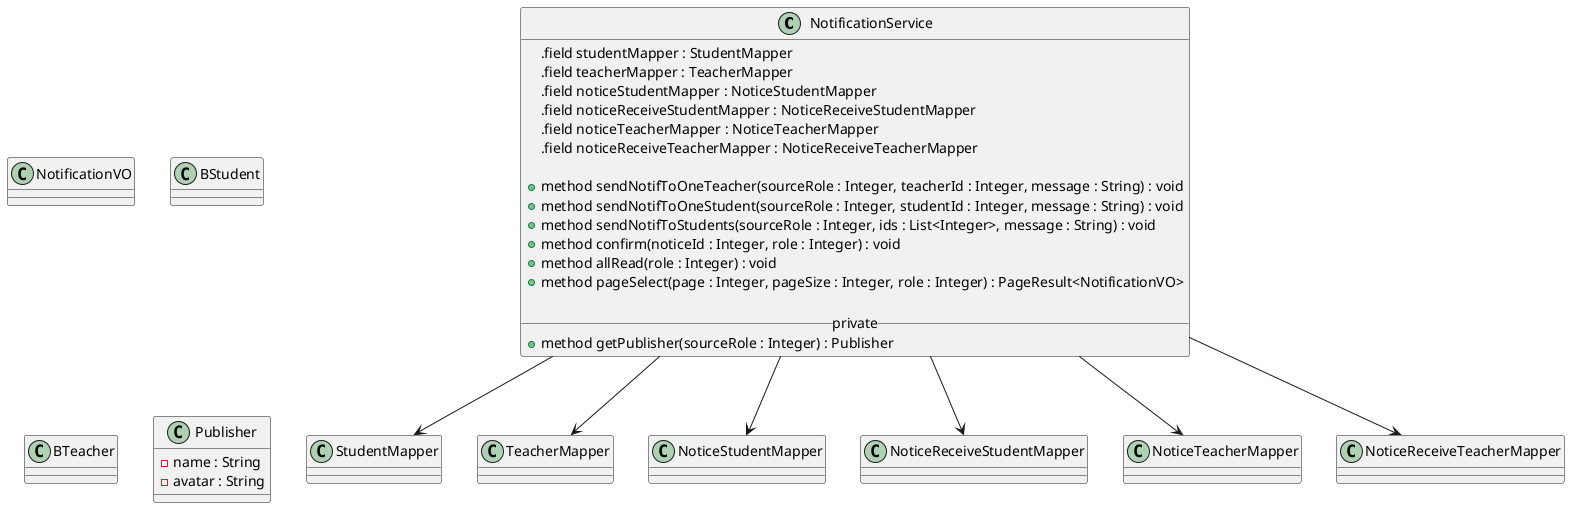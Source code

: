 @startuml
!define SERVICE_CLASS class
!define AUTOWIRED_FIELD .field
!define METHOD + method

SERVICE_CLASS NotificationService {
    AUTOWIRED_FIELD studentMapper : StudentMapper
    AUTOWIRED_FIELD teacherMapper : TeacherMapper
    AUTOWIRED_FIELD noticeStudentMapper : NoticeStudentMapper
    AUTOWIRED_FIELD noticeReceiveStudentMapper : NoticeReceiveStudentMapper
    AUTOWIRED_FIELD noticeTeacherMapper : NoticeTeacherMapper
    AUTOWIRED_FIELD noticeReceiveTeacherMapper : NoticeReceiveTeacherMapper

    METHOD sendNotifToOneTeacher(sourceRole : Integer, teacherId : Integer, message : String) : void
    METHOD sendNotifToOneStudent(sourceRole : Integer, studentId : Integer, message : String) : void
    METHOD sendNotifToStudents(sourceRole : Integer, ids : List<Integer>, message : String) : void
    METHOD confirm(noticeId : Integer, role : Integer) : void
    METHOD allRead(role : Integer) : void
    METHOD pageSelect(page : Integer, pageSize : Integer, role : Integer) : PageResult<NotificationVO>

    __ private __
    METHOD getPublisher(sourceRole : Integer) : Publisher
}

class StudentMapper
class TeacherMapper
class NoticeStudentMapper
class NoticeReceiveStudentMapper
class NoticeTeacherMapper
class NoticeReceiveTeacherMapper


class NotificationVO
class BStudent
class BTeacher
class Publisher {
    - name : String
    - avatar : String
}

NotificationService --> StudentMapper
NotificationService --> TeacherMapper
NotificationService --> NoticeStudentMapper
NotificationService --> NoticeReceiveStudentMapper
NotificationService --> NoticeTeacherMapper
NotificationService --> NoticeReceiveTeacherMapper
@enduml
